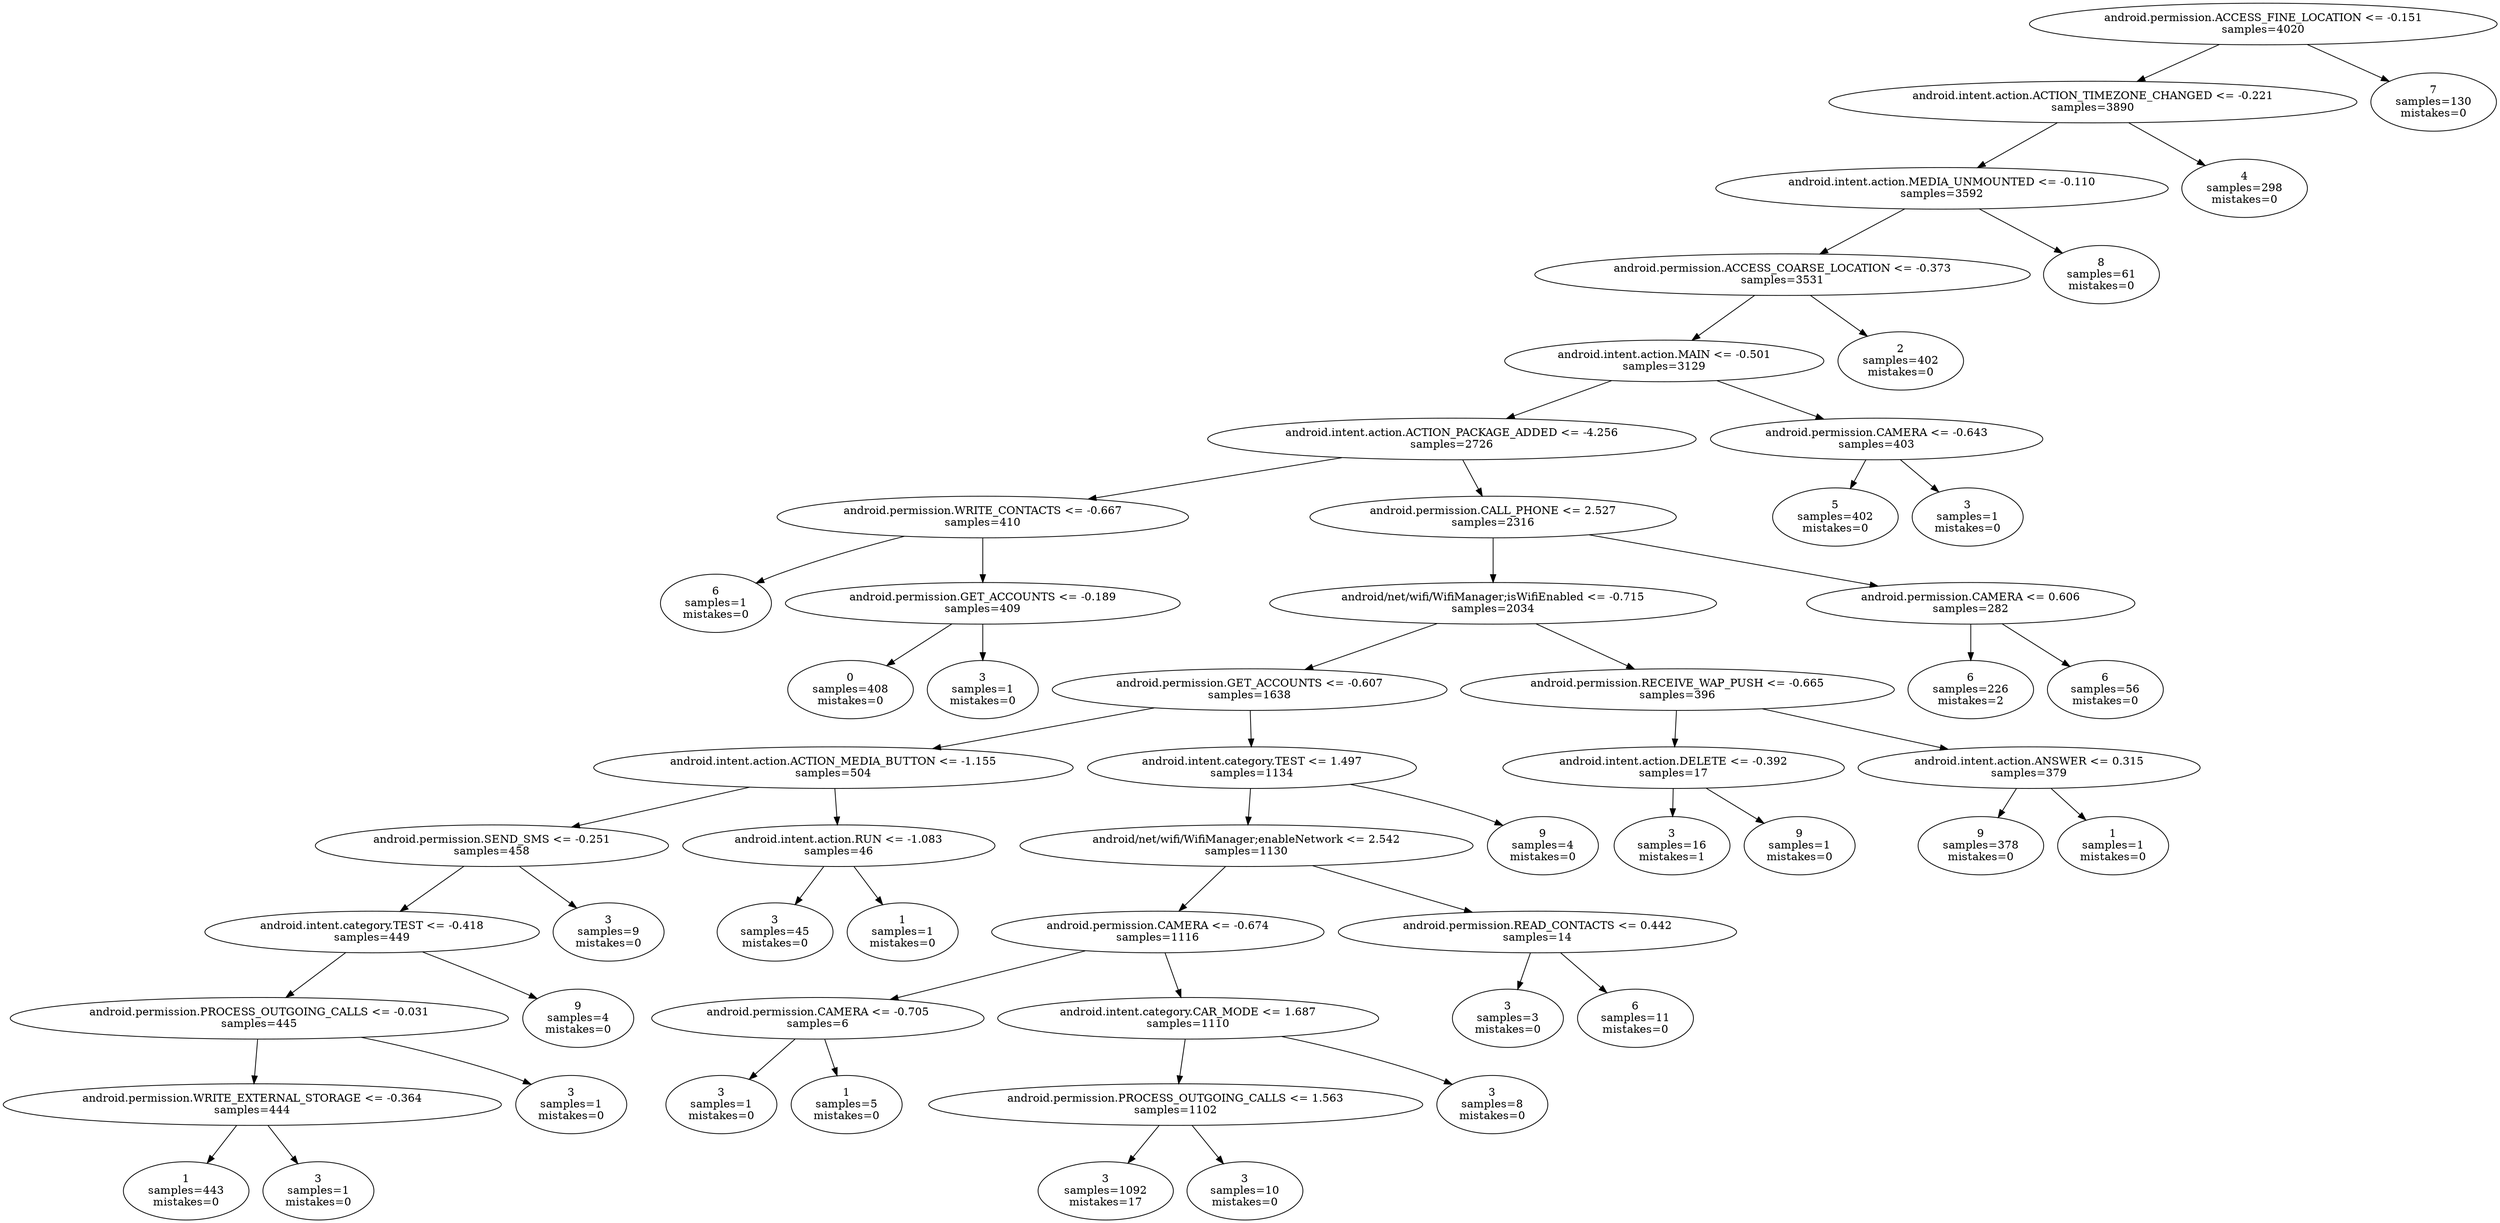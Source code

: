 digraph ClusteringTree {
n_0 [label="android.permission.ACCESS_FINE_LOCATION <= -0.151
samples=\4020"];
n_1 [label="android.intent.action.ACTION_TIMEZONE_CHANGED <= -0.221
samples=\3890"];
n_2 [label="7
samples=\130
mistakes=\0"];
n_3 [label="android.intent.action.MEDIA_UNMOUNTED <= -0.110
samples=\3592"];
n_4 [label="4
samples=\298
mistakes=\0"];
n_5 [label="android.permission.ACCESS_COARSE_LOCATION <= -0.373
samples=\3531"];
n_6 [label="8
samples=\61
mistakes=\0"];
n_7 [label="android.intent.action.MAIN <= -0.501
samples=\3129"];
n_8 [label="2
samples=\402
mistakes=\0"];
n_9 [label="android.intent.action.ACTION_PACKAGE_ADDED <= -4.256
samples=\2726"];
n_10 [label="android.permission.CAMERA <= -0.643
samples=\403"];
n_11 [label="android.permission.WRITE_CONTACTS <= -0.667
samples=\410"];
n_12 [label="android.permission.CALL_PHONE <= 2.527
samples=\2316"];
n_13 [label="5
samples=\402
mistakes=\0"];
n_14 [label="3
samples=\1
mistakes=\0"];
n_15 [label="6
samples=\1
mistakes=\0"];
n_16 [label="android.permission.GET_ACCOUNTS <= -0.189
samples=\409"];
n_17 [label="android/net/wifi/WifiManager;isWifiEnabled <= -0.715
samples=\2034"];
n_18 [label="android.permission.CAMERA <= 0.606
samples=\282"];
n_19 [label="0
samples=\408
mistakes=\0"];
n_20 [label="3
samples=\1
mistakes=\0"];
n_21 [label="android.permission.GET_ACCOUNTS <= -0.607
samples=\1638"];
n_22 [label="android.permission.RECEIVE_WAP_PUSH <= -0.665
samples=\396"];
n_23 [label="6
samples=\226
mistakes=\2"];
n_24 [label="6
samples=\56
mistakes=\0"];
n_25 [label="android.intent.action.ACTION_MEDIA_BUTTON <= -1.155
samples=\504"];
n_26 [label="android.intent.category.TEST <= 1.497
samples=\1134"];
n_27 [label="android.intent.action.DELETE <= -0.392
samples=\17"];
n_28 [label="android.intent.action.ANSWER <= 0.315
samples=\379"];
n_29 [label="android.permission.SEND_SMS <= -0.251
samples=\458"];
n_30 [label="android.intent.action.RUN <= -1.083
samples=\46"];
n_31 [label="android/net/wifi/WifiManager;enableNetwork <= 2.542
samples=\1130"];
n_32 [label="9
samples=\4
mistakes=\0"];
n_33 [label="3
samples=\16
mistakes=\1"];
n_34 [label="9
samples=\1
mistakes=\0"];
n_35 [label="9
samples=\378
mistakes=\0"];
n_36 [label="1
samples=\1
mistakes=\0"];
n_37 [label="android.intent.category.TEST <= -0.418
samples=\449"];
n_38 [label="3
samples=\9
mistakes=\0"];
n_39 [label="3
samples=\45
mistakes=\0"];
n_40 [label="1
samples=\1
mistakes=\0"];
n_41 [label="android.permission.CAMERA <= -0.674
samples=\1116"];
n_42 [label="android.permission.READ_CONTACTS <= 0.442
samples=\14"];
n_43 [label="android.permission.PROCESS_OUTGOING_CALLS <= -0.031
samples=\445"];
n_44 [label="9
samples=\4
mistakes=\0"];
n_45 [label="android.permission.CAMERA <= -0.705
samples=\6"];
n_46 [label="android.intent.category.CAR_MODE <= 1.687
samples=\1110"];
n_47 [label="3
samples=\3
mistakes=\0"];
n_48 [label="6
samples=\11
mistakes=\0"];
n_49 [label="android.permission.WRITE_EXTERNAL_STORAGE <= -0.364
samples=\444"];
n_50 [label="3
samples=\1
mistakes=\0"];
n_51 [label="3
samples=\1
mistakes=\0"];
n_52 [label="1
samples=\5
mistakes=\0"];
n_53 [label="android.permission.PROCESS_OUTGOING_CALLS <= 1.563
samples=\1102"];
n_54 [label="3
samples=\8
mistakes=\0"];
n_55 [label="1
samples=\443
mistakes=\0"];
n_56 [label="3
samples=\1
mistakes=\0"];
n_57 [label="3
samples=\1092
mistakes=\17"];
n_58 [label="3
samples=\10
mistakes=\0"];
n_0 -> n_1;
n_0 -> n_2;
n_1 -> n_3;
n_1 -> n_4;
n_3 -> n_5;
n_3 -> n_6;
n_5 -> n_7;
n_5 -> n_8;
n_7 -> n_9;
n_7 -> n_10;
n_9 -> n_11;
n_9 -> n_12;
n_10 -> n_13;
n_10 -> n_14;
n_11 -> n_15;
n_11 -> n_16;
n_12 -> n_17;
n_12 -> n_18;
n_16 -> n_19;
n_16 -> n_20;
n_17 -> n_21;
n_17 -> n_22;
n_18 -> n_23;
n_18 -> n_24;
n_21 -> n_25;
n_21 -> n_26;
n_22 -> n_27;
n_22 -> n_28;
n_25 -> n_29;
n_25 -> n_30;
n_26 -> n_31;
n_26 -> n_32;
n_27 -> n_33;
n_27 -> n_34;
n_28 -> n_35;
n_28 -> n_36;
n_29 -> n_37;
n_29 -> n_38;
n_30 -> n_39;
n_30 -> n_40;
n_31 -> n_41;
n_31 -> n_42;
n_37 -> n_43;
n_37 -> n_44;
n_41 -> n_45;
n_41 -> n_46;
n_42 -> n_47;
n_42 -> n_48;
n_43 -> n_49;
n_43 -> n_50;
n_45 -> n_51;
n_45 -> n_52;
n_46 -> n_53;
n_46 -> n_54;
n_49 -> n_55;
n_49 -> n_56;
n_53 -> n_57;
n_53 -> n_58;
}
